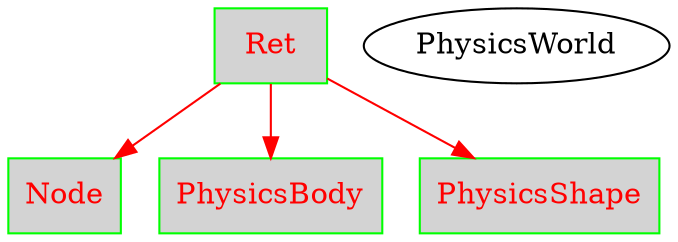 #+BEGIN_SRC dot :file test_graphviz.png :cmdline -Kdot -Tpng
digraph G {
	// Ret
	size="8,6"
	"Ret"[shape=box,color=green,style=filled,fontcolor=red,fillcolor=lightgrey]
	rank=same
	"Node"[shape=box,color=green,style=filled,fontcolor=red,fillcolor=lightgrey]
	"PhysicsBody"[shape=box,color=green,style=filled,fontcolor=red,fillcolor=lightgrey]
	"PhysicsShape"[shape=box,color=green,style=filled,fontcolor=red,fillcolor=lightgrey]
	"Ret"->"PhysicsBody"[color=red,style=line]
	"Ret"->"Node"[color=red,style=line]
	"Ret"->"PhysicsShape"[color=red,style=line]
	 
	"PhysicsWorld"

}

#+END_SRC
